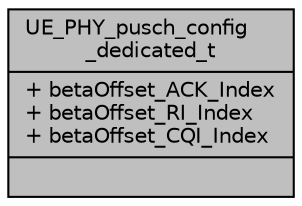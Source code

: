 digraph "UE_PHY_pusch_config_dedicated_t"
{
 // LATEX_PDF_SIZE
  edge [fontname="Helvetica",fontsize="10",labelfontname="Helvetica",labelfontsize="10"];
  node [fontname="Helvetica",fontsize="10",shape=record];
  Node1 [label="{UE_PHY_pusch_config\l_dedicated_t\n|+ betaOffset_ACK_Index\l+ betaOffset_RI_Index\l+ betaOffset_CQI_Index\l|}",height=0.2,width=0.4,color="black", fillcolor="grey75", style="filled", fontcolor="black",tooltip=" "];
}
